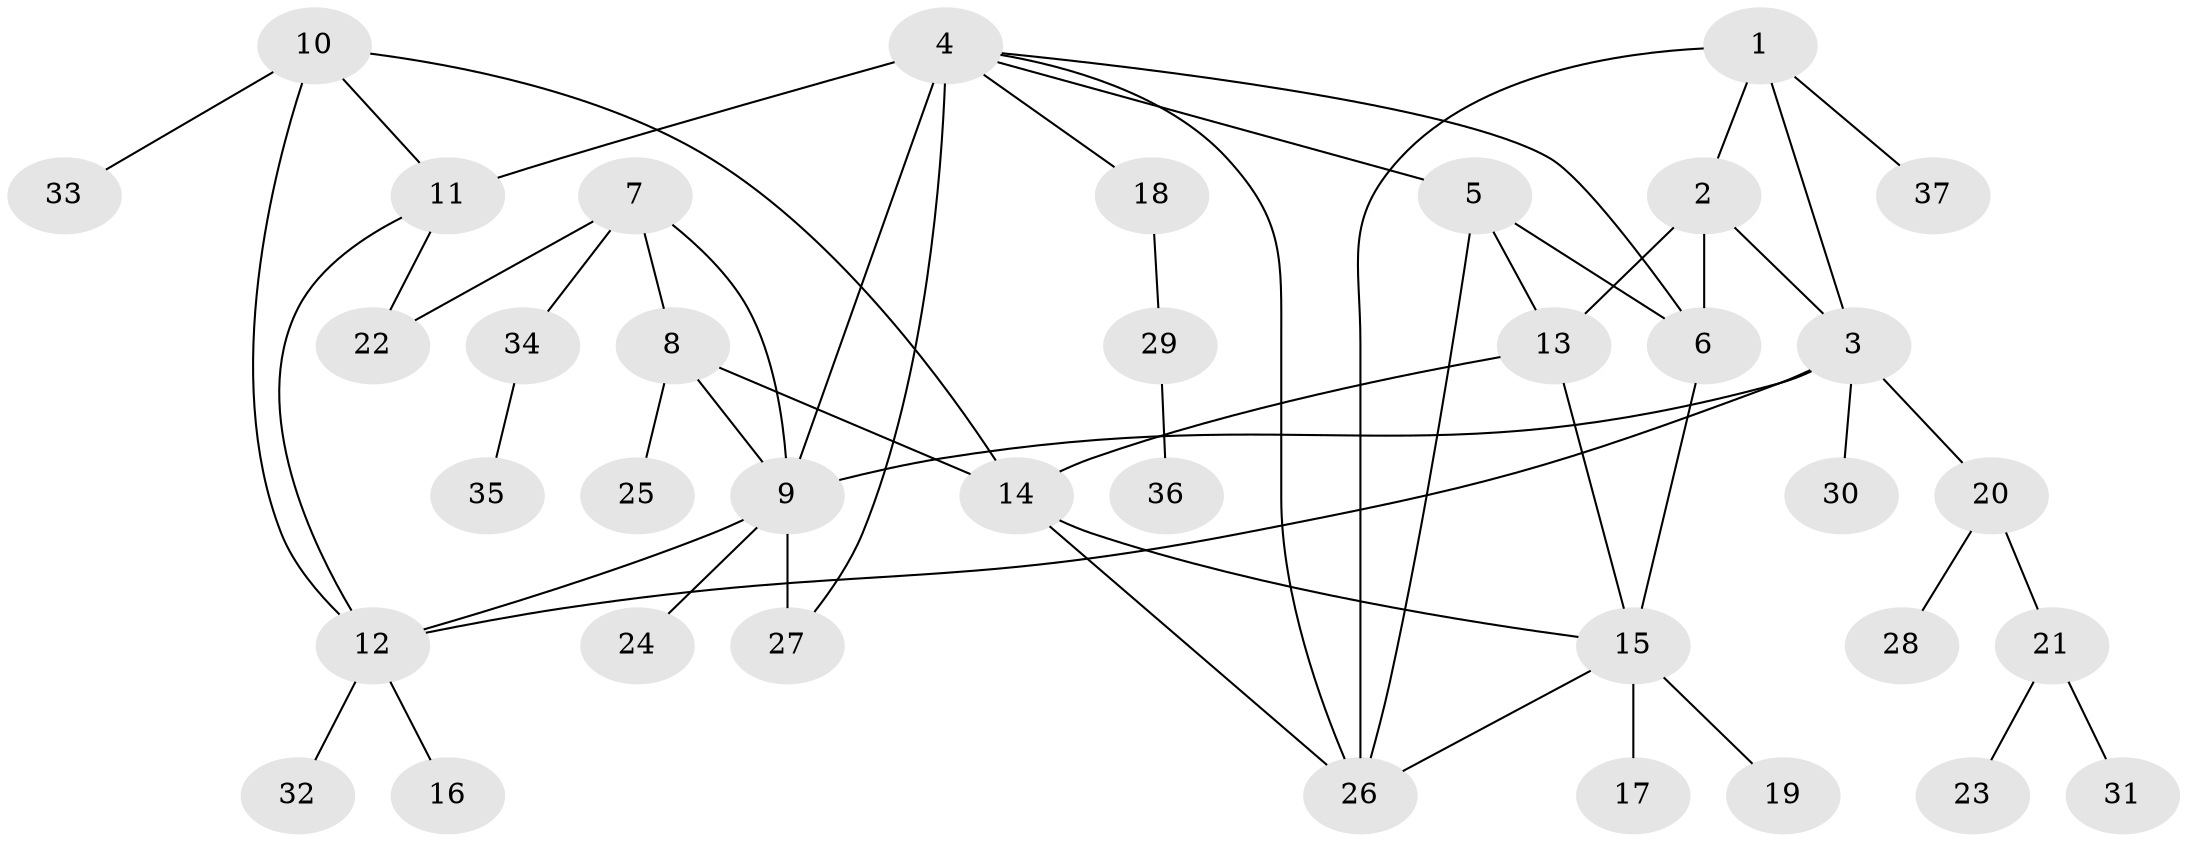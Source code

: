 // original degree distribution, {4: 0.0273972602739726, 6: 0.0410958904109589, 7: 0.0410958904109589, 5: 0.0821917808219178, 12: 0.0136986301369863, 3: 0.0684931506849315, 8: 0.0136986301369863, 2: 0.2191780821917808, 1: 0.4931506849315068}
// Generated by graph-tools (version 1.1) at 2025/37/03/09/25 02:37:46]
// undirected, 37 vertices, 54 edges
graph export_dot {
graph [start="1"]
  node [color=gray90,style=filled];
  1;
  2;
  3;
  4;
  5;
  6;
  7;
  8;
  9;
  10;
  11;
  12;
  13;
  14;
  15;
  16;
  17;
  18;
  19;
  20;
  21;
  22;
  23;
  24;
  25;
  26;
  27;
  28;
  29;
  30;
  31;
  32;
  33;
  34;
  35;
  36;
  37;
  1 -- 2 [weight=1.0];
  1 -- 3 [weight=1.0];
  1 -- 26 [weight=1.0];
  1 -- 37 [weight=1.0];
  2 -- 3 [weight=1.0];
  2 -- 6 [weight=1.0];
  2 -- 13 [weight=2.0];
  3 -- 9 [weight=1.0];
  3 -- 12 [weight=1.0];
  3 -- 20 [weight=1.0];
  3 -- 30 [weight=1.0];
  4 -- 5 [weight=1.0];
  4 -- 6 [weight=1.0];
  4 -- 9 [weight=1.0];
  4 -- 11 [weight=3.0];
  4 -- 18 [weight=1.0];
  4 -- 26 [weight=1.0];
  4 -- 27 [weight=1.0];
  5 -- 6 [weight=1.0];
  5 -- 13 [weight=1.0];
  5 -- 26 [weight=1.0];
  6 -- 15 [weight=1.0];
  7 -- 8 [weight=1.0];
  7 -- 9 [weight=1.0];
  7 -- 22 [weight=1.0];
  7 -- 34 [weight=1.0];
  8 -- 9 [weight=1.0];
  8 -- 14 [weight=1.0];
  8 -- 25 [weight=1.0];
  9 -- 12 [weight=1.0];
  9 -- 24 [weight=1.0];
  9 -- 27 [weight=5.0];
  10 -- 11 [weight=1.0];
  10 -- 12 [weight=1.0];
  10 -- 14 [weight=1.0];
  10 -- 33 [weight=1.0];
  11 -- 12 [weight=1.0];
  11 -- 22 [weight=1.0];
  12 -- 16 [weight=1.0];
  12 -- 32 [weight=1.0];
  13 -- 14 [weight=1.0];
  13 -- 15 [weight=1.0];
  14 -- 15 [weight=1.0];
  14 -- 26 [weight=1.0];
  15 -- 17 [weight=2.0];
  15 -- 19 [weight=1.0];
  15 -- 26 [weight=1.0];
  18 -- 29 [weight=1.0];
  20 -- 21 [weight=1.0];
  20 -- 28 [weight=1.0];
  21 -- 23 [weight=1.0];
  21 -- 31 [weight=1.0];
  29 -- 36 [weight=1.0];
  34 -- 35 [weight=1.0];
}
